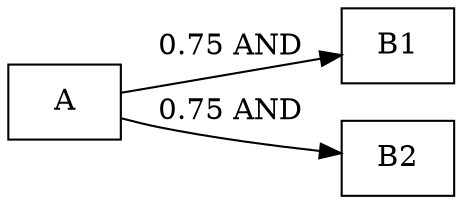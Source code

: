 // HM_LC
graph {
	graph [rankdir=LR]
	node [shape=box]
	edge [arrowType=normal]
	A -- B1 [label="0.75 AND" dir=forward]
	A -- B2 [label="0.75 AND" dir=forward]
}
